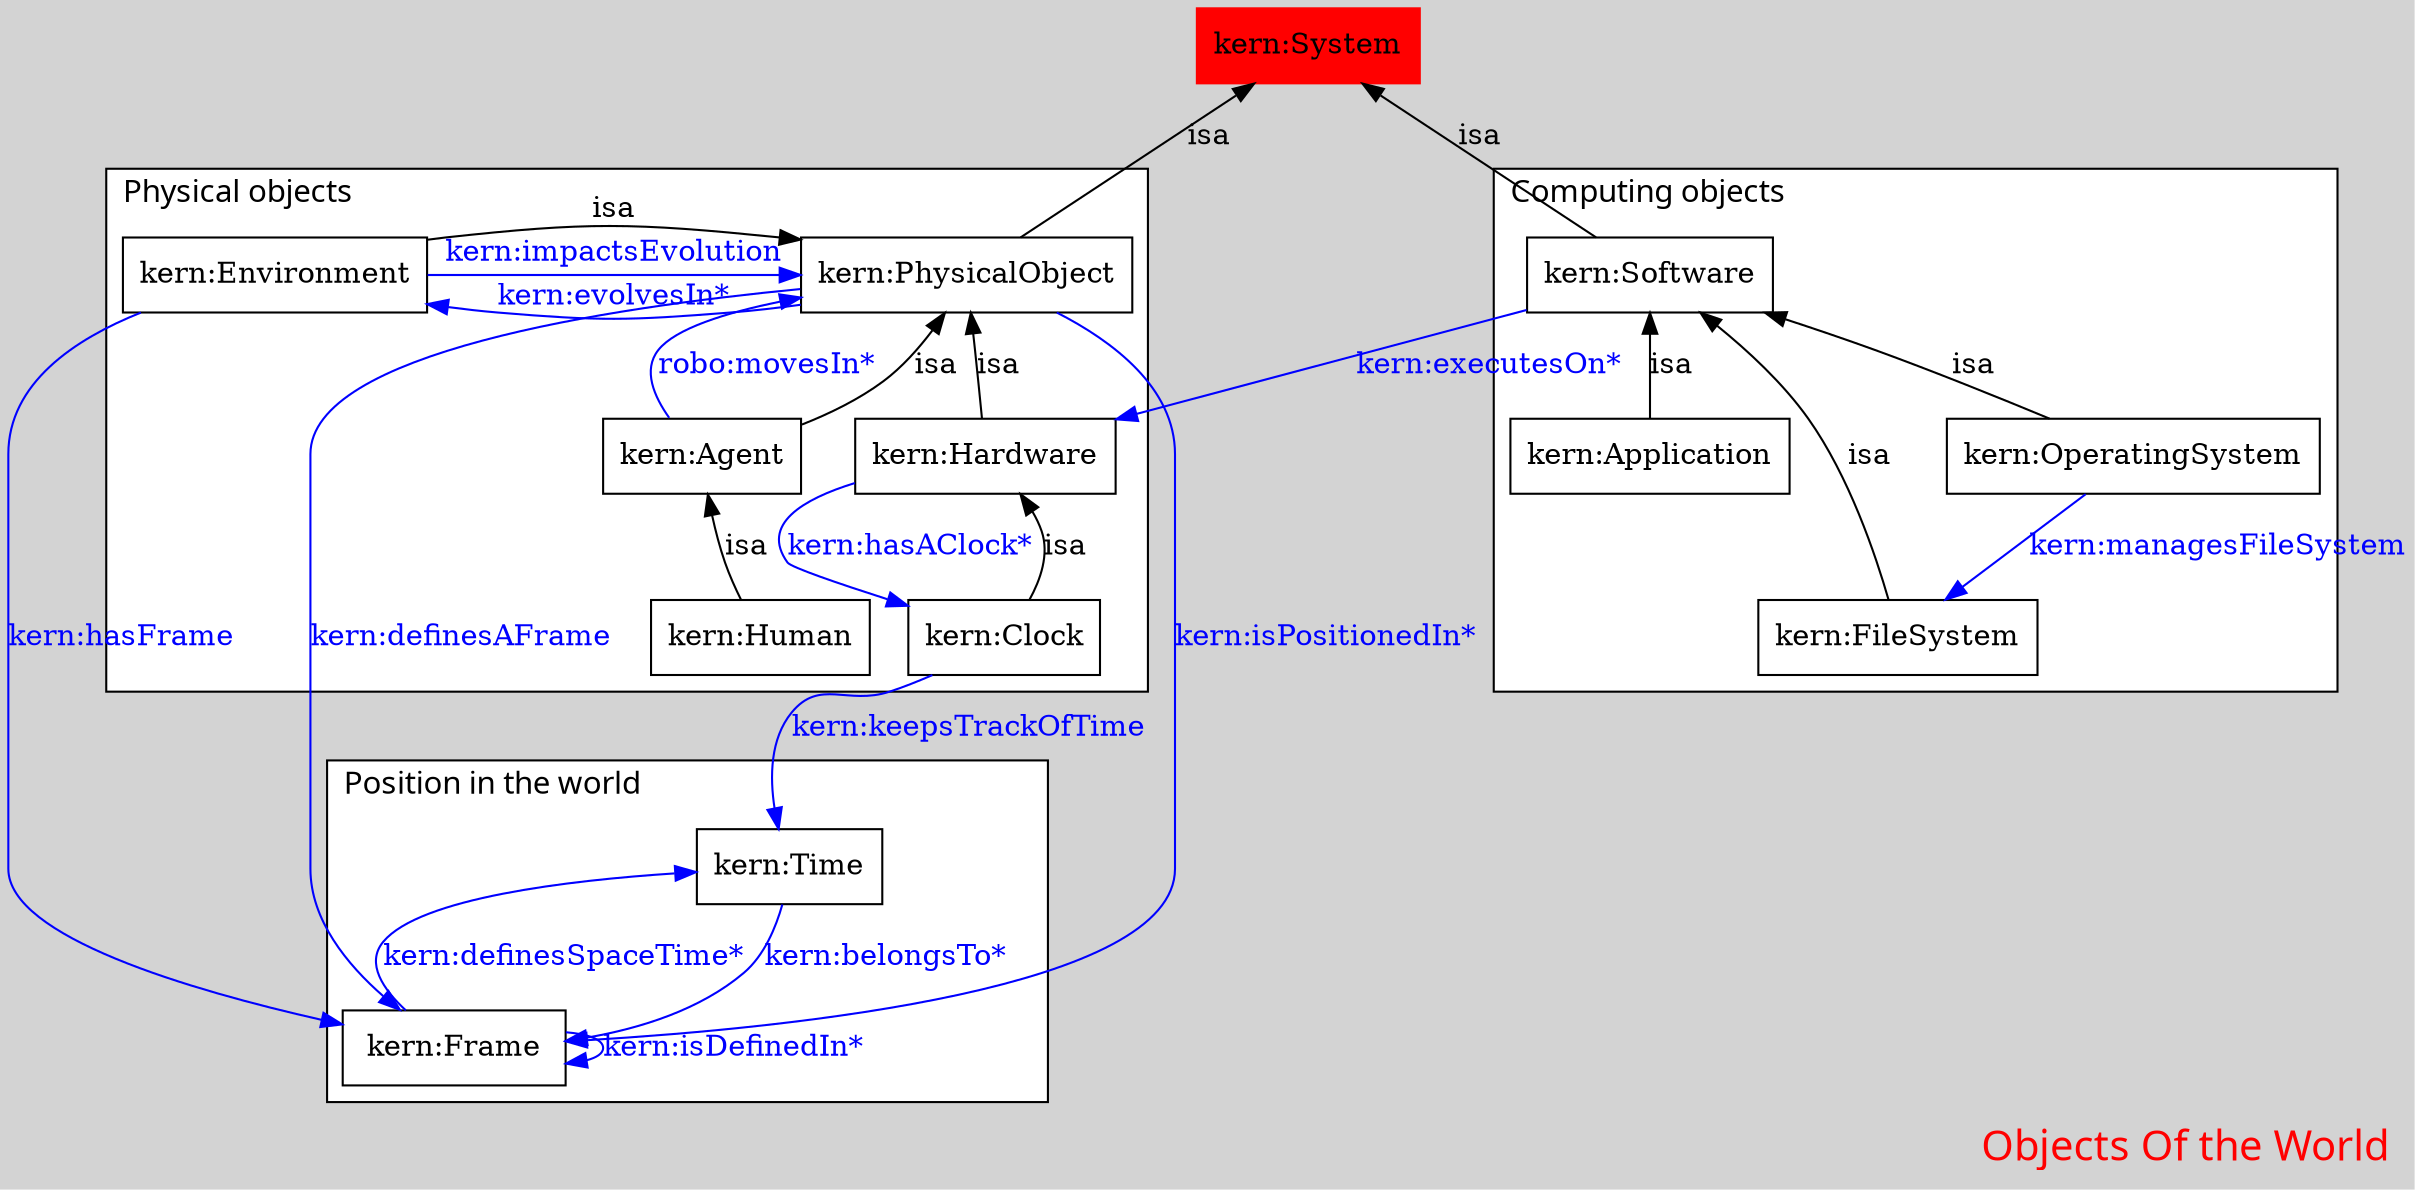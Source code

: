 digraph Proteus {
	node [label="\N"];
	bgcolor=lightgrey;
	label="Objects Of the World";
	labeljust=right;
	fontname="Arial-Bold";
	fontsize=20;
	fontcolor=red;
	"System" [label="kern:System", shape=box, color=red, style=filled, fontcolor="0.0,0.0,0.0", width="1.2222", height="0.5"];
	subgraph cluster0 {
		bgcolor=white;
		label="Physical objects";
		labeljust=left;
		fontname="Arial-Bold";
		fontsize=15;
		fontcolor=black;
		"Clock" [label="kern:Clock", shape=box, color="0.0,0.0,0.0", fontcolor="0.0,0.0,0.0", width="1.1111", height="0.5"];
		"Hardware" [label="kern:Hardware", shape=box, color="0.0,0.0,0.0", fontcolor="0.0,0.0,0.0", width="1.3958", height="0.5"];
		"PhysicalObject" [label="kern:PhysicalObject", shape=box, color="0.0,0.0,0.0", fontcolor="0.0,0.0,0.0", width="1.8125", height="0.5"];
		"Environment" [label="kern:Environment", shape=box, color="0.0,0.0,0.0", fontcolor="0.0,0.0,0.0", width="1.6944", height="0.5"];
		"Human" [label="kern:Human", shape=box, color="0.0,0.0,0.0", fontcolor="0.0,0.0,0.0", width="1.2292", height="0.5"];
		"Agent" [label="kern:Agent", shape=box, color="0.0,0.0,0.0", fontcolor="0.0,0.0,0.0", width="1.1181", height="0.5"];
		{rank=same;"PhysicalObject";"Environment";}
	}
	subgraph cluster1 {
		bgcolor=white;
		label="Position in the world";
		labeljust=left;
		fontname="Arial-Bold";
		fontsize=15;
		fontcolor=black;
		"Time" [label="kern:Time", shape=box, color="0.0,0.0,0.0", fontcolor="0.0,0.0,0.0", width="1.0556", height="0.5"];
		"Frame" [label="kern:Frame", shape=box, color="0.0,0.0,0.0", fontcolor="0.0,0.0,0.0", width="1.4792", height="0.5"];
	}
	subgraph cluster2 {
		bgcolor=white;
		label="Computing objects";
		labeljust=left;
		fontname="Arial-Bold";
		fontsize=15;
		fontcolor=black;
		"Software" [label="kern:Software", shape=box, color="0.0,0.0,0.0", fontcolor="0.0,0.0,0.0", width="1.3403", height="0.5"];
		"Application" [label="kern:Application", shape=box, color="0.0,0.0,0.0", fontcolor="0.0,0.0,0.0"];
		"FileSystem" [label="kern:FileSystem", shape=box, color="0.0,0.0,0.0", fontcolor="0.0,0.0,0.0"];
		"OperatingSystem" [label="kern:OperatingSystem", shape=box, color="0.0,0.0,0.0", fontcolor="0.0,0.0,0.0", width="2.0069", height="0.5"];
	}
	"Hardware" -> "Clock" [dir=back, label=isa, color="0.0,0.0,0.0", fontcolor="0.0,0.0,0.0"];
	"Clock" -> "Time" [label="kern:keepsTrackOfTime", color="0.6666667,1.0,1.0", fontcolor="0.6666667,1.0,1.0", style=filled];
	"System" -> "Software" [dir=back, label=isa, color="0.0,0.0,0.0", fontcolor="0.0,0.0,0.0"];
	"Software" -> "Hardware" [label="kern:executesOn*", color="0.6666667,1.0,1.0", fontcolor="0.6666667,1.0,1.0", style=filled];
	"Frame" -> "Time" [label="kern:definesSpaceTime*", color="0.6666667,1.0,1.0", fontcolor="0.6666667,1.0,1.0", style=filled];
	"Frame" -> "Frame" [label="kern:isDefinedIn*", color="0.6666667,1.0,1.0", fontcolor="0.6666667,1.0,1.0", style=filled];
	"System" -> "PhysicalObject" [dir=back, label=isa, color="0.0,0.0,0.0", fontcolor="0.0,0.0,0.0"];
	"PhysicalObject" -> "Frame" [label="kern:isPositionedIn*", color="0.6666667,1.0,1.0", fontcolor="0.6666667,1.0,1.0", style=filled];
	"PhysicalObject" -> "Environment" [label="kern:evolvesIn*", color="0.6666667,1.0,1.0", fontcolor="0.6666667,1.0,1.0", style=filled];
	"PhysicalObject" -> "Frame" [label="kern:definesAFrame", color="0.6666667,1.0,1.0", fontcolor="0.6666667,1.0,1.0", style=filled];
	"Agent" -> "Human" [dir=back, label=isa, color="0.0,0.0,0.0", fontcolor="0.0,0.0,0.0"];
	"PhysicalObject" -> "Agent" [dir=back, label=isa, color="0.0,0.0,0.0", fontcolor="0.0,0.0,0.0"];
	"Agent" -> "PhysicalObject" [label="robo:movesIn*", color="0.6666667,1.0,1.0", fontcolor="0.6666667,1.0,1.0", style=filled];
	"Time" -> "Frame" [label="kern:belongsTo*", color="0.6666667,1.0,1.0", fontcolor="0.6666667,1.0,1.0", style=filled];
	"PhysicalObject" -> "Environment" [dir=back, label=isa, color="0.0,0.0,0.0", fontcolor="0.0,0.0,0.0"];
	"Environment" -> "PhysicalObject" [label="kern:impactsEvolution", color="0.6666667,1.0,1.0", fontcolor="0.6666667,1.0,1.0", style=filled];
	"Environment" -> "Frame" [label="kern:hasFrame", color="0.6666667,1.0,1.0", fontcolor="0.6666667,1.0,1.0", style=filled];
	"PhysicalObject" -> "Hardware" [dir=back, label=isa, color="0.0,0.0,0.0", fontcolor="0.0,0.0,0.0"];
	"Hardware" -> "Clock" [label="kern:hasAClock*", color="0.6666667,1.0,1.0", fontcolor="0.6666667,1.0,1.0", style=filled];
	"Software" -> "Application" [dir=back, label=isa, color="0.0,0.0,0.0", fontcolor="0.0,0.0,0.0"];
	"Software" -> "FileSystem" [dir=back, label=isa, color="0.0,0.0,0.0", fontcolor="0.0,0.0,0.0"];
	"Software" -> "OperatingSystem" [dir=back, label=isa, color="0.0,0.0,0.0", fontcolor="0.0,0.0,0.0"];
	"OperatingSystem" -> "FileSystem" [label="kern:managesFileSystem", color="0.6666667,1.0,1.0", fontcolor="0.6666667,1.0,1.0", style=filled];
}
